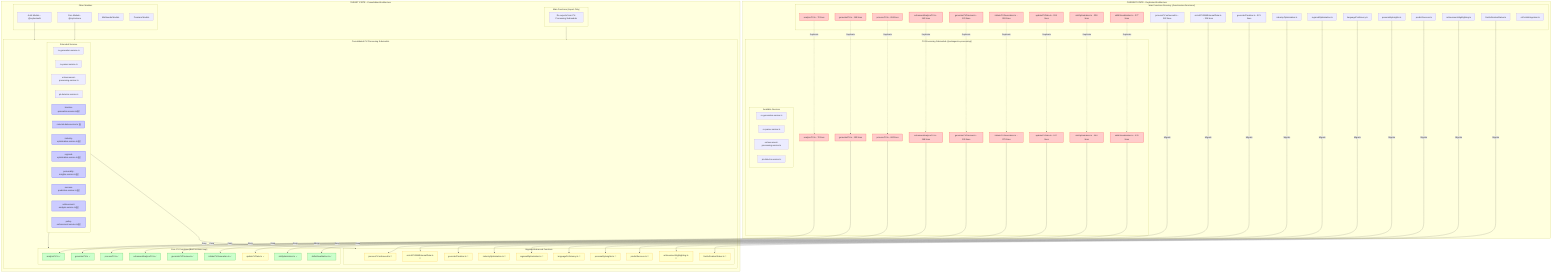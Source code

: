 graph TB
    subgraph "CURRENT STATE - Duplicated Architecture"
        subgraph MainFunctions["Main Functions Directory (/functions/src/functions/)"]
            MA[analyzeCV.ts - 70 lines]
            MG[generateCV.ts - 149 lines]
            MP[processCV.ts - 454 lines]
            ME[enhancedAnalyzeCV.ts - 142 lines]
            MGP[generateCVPreview.ts - 123 lines]
            MI[initiateCVGeneration.ts - 269 lines]
            MU[updateCVData.ts - 264 lines]
            MAT[atsOptimization.ts - 338 lines]
            MS[skillsVisualization.ts - 377 lines]
            
            MPE[processCV.enhanced.ts - 362 lines]
            MEX[enrichCVWithExternalData.ts - 326 lines]
            MT[generateTimeline.ts - 521 lines]
            MIN[industryOptimization.ts]
            MR[regionalOptimization.ts]
            ML[languageProficiency.ts]
            MPI[personalityInsights.ts]
            MPS[predictSuccess.ts]
            MAH[achievementHighlighting.ts]
            MLL[llmVerificationStatus.ts]
            MCP[cvPortalIntegration.ts]
        end
        
        subgraph CVProcessing["CV-Processing Submodule (/packages/cv-processing/)"]
            CA[analyzeCV.ts - 76 lines]
            CG[generateCV.ts - 153 lines]
            CP[processCV.ts - 460 lines]
            CE[enhancedAnalyzeCV.ts - 148 lines]
            CGP[generateCVPreview.ts - 126 lines]
            CI[initiateCVGeneration.ts - 275 lines]
            CU[updateCVData.ts - 247 lines]
            CAT[atsOptimization.ts - 344 lines]
            CS[skillsVisualization.ts - 378 lines]
            
            subgraph CVServices["Available Services"]
                CVS1[cv-generation.service.ts]
                CVS2[cv-parser.service.ts]
                CVS3[enhancement-processing.service.ts]
                CVS4[pii-detector.service.ts]
            end
        end
    end
    
    subgraph "TARGET STATE - Consolidated Architecture"
        subgraph NewCVProcessing["Consolidated CV-Processing Submodule"]
            subgraph CoreFunctions["Core CV Functions (Best versions kept)"]
                NCA[analyzeCV.ts ✓]
                NCG[generateCV.ts ✓]
                NCP[processCV.ts ✓]
                NCE[enhancedAnalyzeCV.ts ✓]
                NCGP[generateCVPreview.ts ✓]
                NCI[initiateCVGeneration.ts ✓]
                NCU[updateCVData.ts ✓]
                NCAT[atsOptimization.ts ✓]
                NCS[skillsVisualization.ts ✓]
            end
            
            subgraph MigratedFunctions["Migrated Advanced Functions"]
                NCPE[processCV.enhanced.ts 🔄]
                NCEX[enrichCVWithExternalData.ts 🔄]
                NCT[generateTimeline.ts 🔄]
                NCIN[industryOptimization.ts 🔄]
                NCR[regionalOptimization.ts 🔄]
                NCL[languageProficiency.ts 🔄]
                NCPI[personalityInsights.ts 🔄]
                NCPS[predictSuccess.ts 🔄]
                NCAH[achievementHighlighting.ts 🔄]
                NCLL[llmVerificationStatus.ts 🔄]
            end
            
            subgraph NewServices["Extended Services"]
                NS1[cv-generation.service.ts]
                NS2[cv-parser.service.ts]
                NS3[enhancement-processing.service.ts]
                NS4[pii-detector.service.ts]
                NS5[timeline-generation.service.ts 🆕]
                NS6[external-data.service.ts 🆕]
                NS7[industry-optimization.service.ts 🆕]
                NS8[regional-optimization.service.ts 🆕]
                NS9[personality-insights.service.ts 🆕]
                NS10[success-prediction.service.ts 🆕]
                NS11[achievement-analysis.service.ts 🆕]
                NS12[policy-enforcement.service.ts 🆕]
            end
        end
        
        subgraph NewMainFunctions["Main Functions (Import Only)"]
            IMPORT[Re-exports from CV-Processing Submodule]
        end
        
        subgraph OtherModules["Other Modules"]
            AUTH[Auth Module - @cvplus/auth]
            CORE[Core Module - @cvplus/core]
            MULTIMEDIA[Multimedia Module]
            PREMIUM[Premium Module]
        end
    end
    
    %% Current State Connections
    MA -.->|Duplicate| CA
    MG -.->|Duplicate| CG
    MP -.->|Duplicate| CP
    ME -.->|Duplicate| CE
    MGP -.->|Duplicate| CGP
    MI -.->|Duplicate| CI
    MU -.->|Duplicate| CU
    MAT -.->|Duplicate| CAT
    MS -.->|Duplicate| CS
    
    %% Migration arrows
    CA -->|Keep| NCA
    CG -->|Keep| NCG
    CP -->|Keep| NCP
    CE -->|Keep| NCE
    CGP -->|Keep| NCGP
    CI -->|Keep| NCI
    CU -->|Merge| NCU
    CAT -->|Keep| NCAT
    CS -->|Keep| NCS
    
    MPE -->|Migrate| NCPE
    MEX -->|Migrate| NCEX
    MT -->|Migrate| NCT
    MIN -->|Migrate| NCIN
    MR -->|Migrate| NCR
    ML -->|Migrate| NCL
    MPI -->|Migrate| NCPI
    MPS -->|Migrate| NCPS
    MAH -->|Migrate| NCAH
    MLL -->|Migrate| NCLL
    
    %% Service dependencies
    NewServices --> MigratedFunctions
    NewServices --> CoreFunctions
    
    %% Module imports
    AUTH --> NewCVProcessing
    CORE --> NewCVProcessing
    
    NewMainFunctions --> NewCVProcessing
    
    %% Styling
    classDef duplicate fill:#ffcccc,stroke:#ff6666,stroke-width:2px
    classDef keep fill:#ccffcc,stroke:#66cc66,stroke-width:2px
    classDef migrate fill:#ffffcc,stroke:#ffcc66,stroke-width:2px
    classDef new fill:#ccccff,stroke:#6666ff,stroke-width:2px
    
    class MA,MG,MP,ME,MGP,MI,MU,MAT,MS,CA,CG,CP,CE,CGP,CI,CU,CAT,CS duplicate
    class NCA,NCG,NCP,NCE,NCGP,NCI,NCAT,NCS keep
    class NCPE,NCEX,NCT,NCIN,NCR,NCL,NCPI,NCPS,NCAH,NCLL,NCU migrate
    class NS5,NS6,NS7,NS8,NS9,NS10,NS11,NS12 new